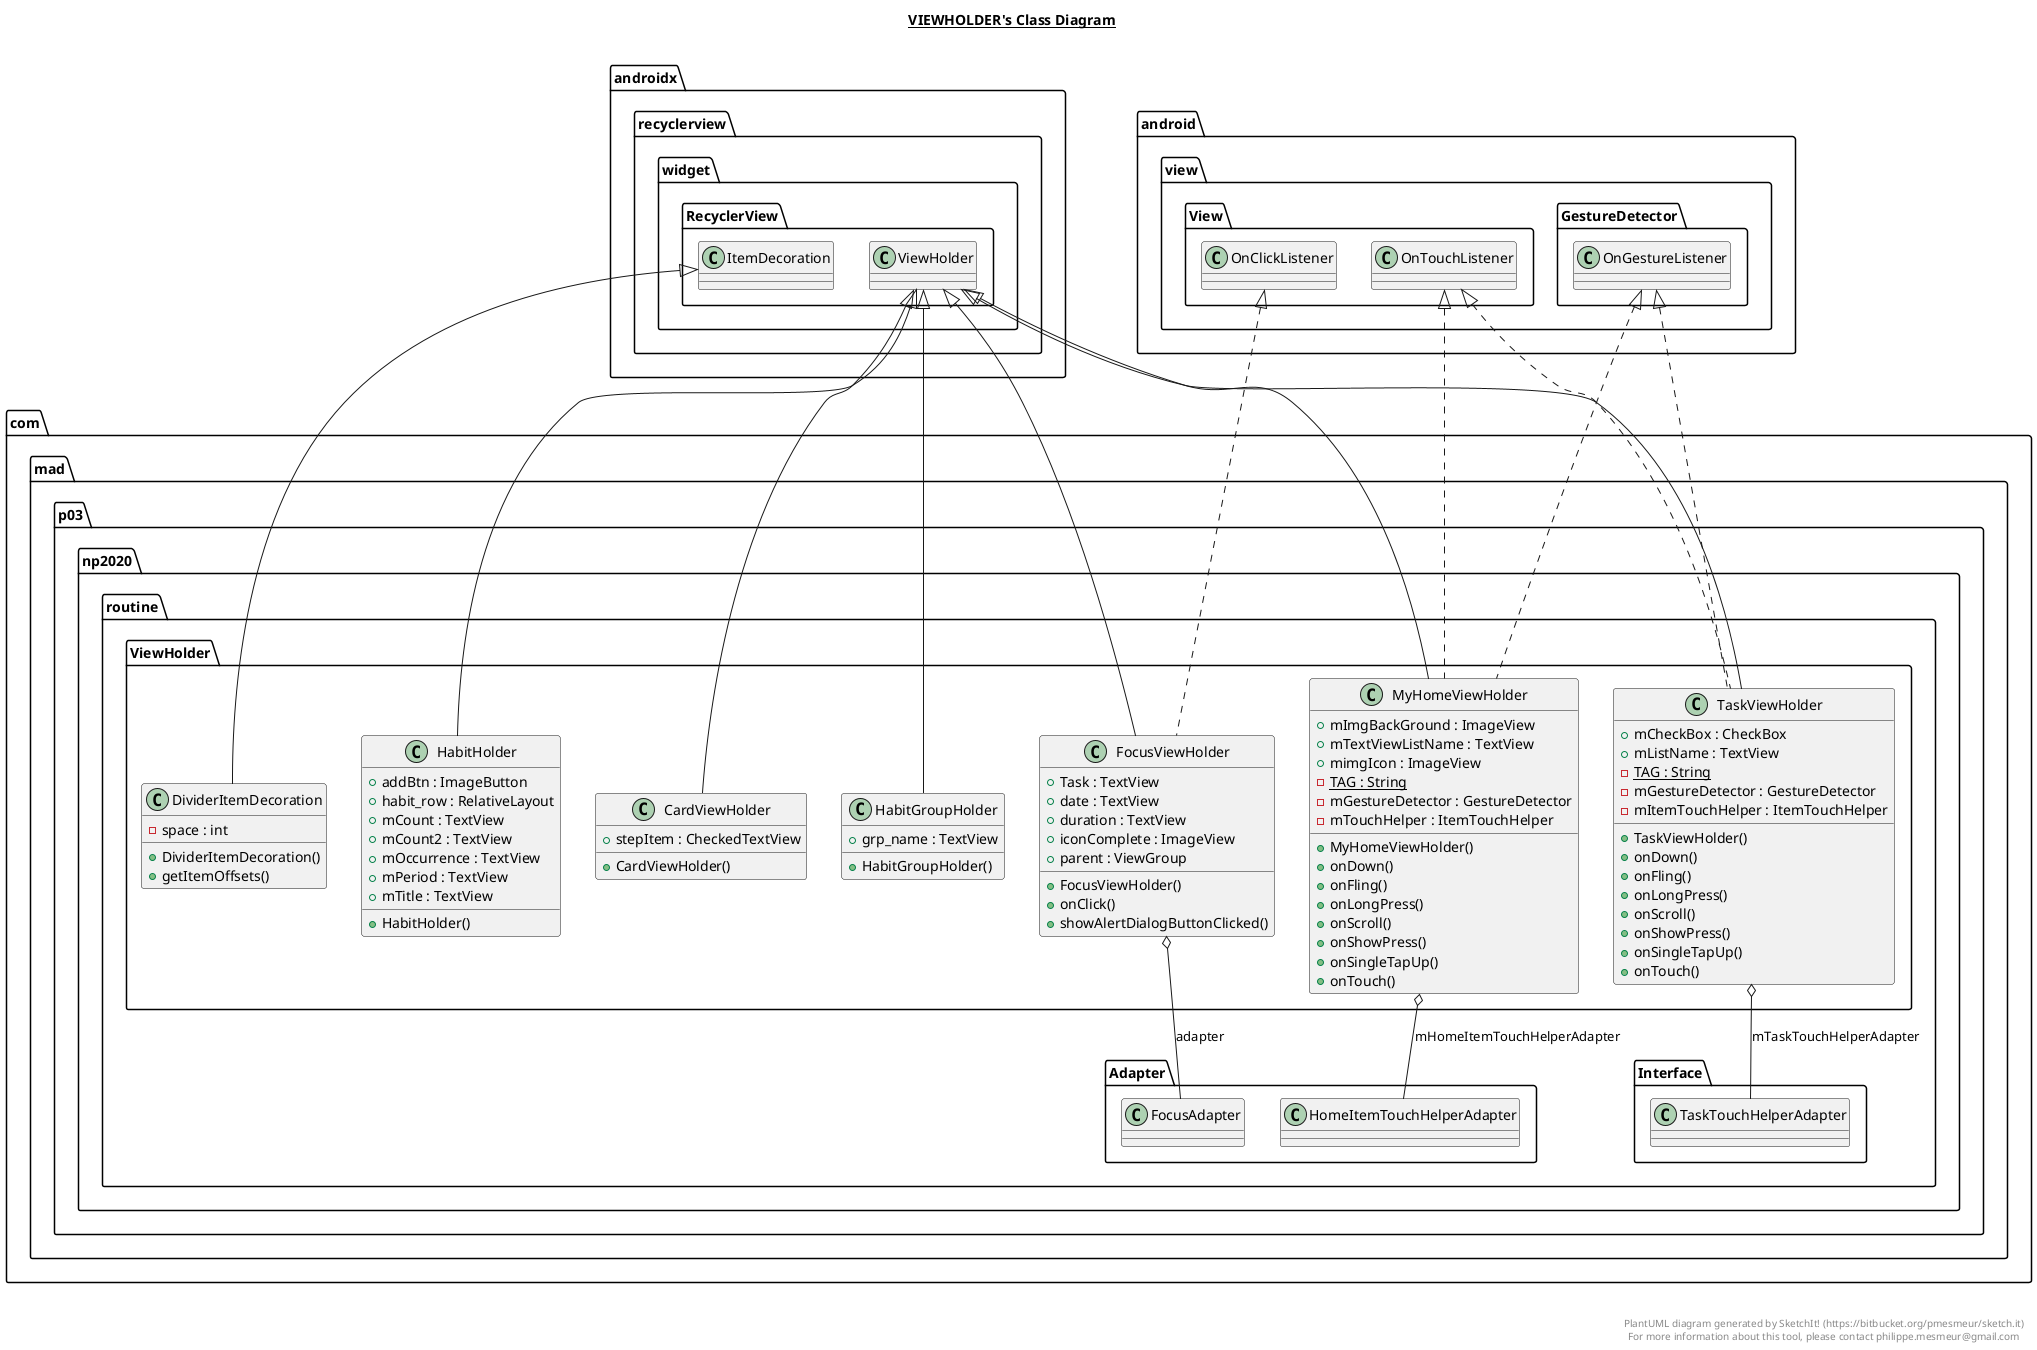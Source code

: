@startuml

title __VIEWHOLDER's Class Diagram__\n

  namespace com.mad.p03.np2020.routine {
    namespace ViewHolder {
      class com.mad.p03.np2020.routine.ViewHolder.CardViewHolder {
          + stepItem : CheckedTextView
          + CardViewHolder()
      }
    }
  }
  

  namespace com.mad.p03.np2020.routine {
    namespace ViewHolder {
      class com.mad.p03.np2020.routine.ViewHolder.DividerItemDecoration {
          - space : int
          + DividerItemDecoration()
          + getItemOffsets()
      }
    }
  }
  

  namespace com.mad.p03.np2020.routine {
    namespace ViewHolder {
      class com.mad.p03.np2020.routine.ViewHolder.FocusViewHolder {
          + Task : TextView
          + date : TextView
          + duration : TextView
          + iconComplete : ImageView
          + parent : ViewGroup
          + FocusViewHolder()
          + onClick()
          + showAlertDialogButtonClicked()
      }
    }
  }
  

  namespace com.mad.p03.np2020.routine {
    namespace ViewHolder {
      class com.mad.p03.np2020.routine.ViewHolder.HabitGroupHolder {
          + grp_name : TextView
          + HabitGroupHolder()
      }
    }
  }
  

  namespace com.mad.p03.np2020.routine {
    namespace ViewHolder {
      class com.mad.p03.np2020.routine.ViewHolder.HabitHolder {
          + addBtn : ImageButton
          + habit_row : RelativeLayout
          + mCount : TextView
          + mCount2 : TextView
          + mOccurrence : TextView
          + mPeriod : TextView
          + mTitle : TextView
          + HabitHolder()
      }
    }
  }
  

  namespace com.mad.p03.np2020.routine {
    namespace ViewHolder {
      class com.mad.p03.np2020.routine.ViewHolder.MyHomeViewHolder {
          + mImgBackGround : ImageView
          + mTextViewListName : TextView
          + mimgIcon : ImageView
          {static} - TAG : String
          - mGestureDetector : GestureDetector
          - mTouchHelper : ItemTouchHelper
          + MyHomeViewHolder()
          + onDown()
          + onFling()
          + onLongPress()
          + onScroll()
          + onShowPress()
          + onSingleTapUp()
          + onTouch()
      }
    }
  }
  

  namespace com.mad.p03.np2020.routine {
    namespace ViewHolder {
      class com.mad.p03.np2020.routine.ViewHolder.TaskViewHolder {
          + mCheckBox : CheckBox
          + mListName : TextView
          {static} - TAG : String
          - mGestureDetector : GestureDetector
          - mItemTouchHelper : ItemTouchHelper
          + TaskViewHolder()
          + onDown()
          + onFling()
          + onLongPress()
          + onScroll()
          + onShowPress()
          + onSingleTapUp()
          + onTouch()
      }
    }
  }
  

  com.mad.p03.np2020.routine.ViewHolder.CardViewHolder -up-|> androidx.recyclerview.widget.RecyclerView.ViewHolder
  com.mad.p03.np2020.routine.ViewHolder.DividerItemDecoration -up-|> androidx.recyclerview.widget.RecyclerView.ItemDecoration
  com.mad.p03.np2020.routine.ViewHolder.FocusViewHolder .up.|> android.view.View.OnClickListener
  com.mad.p03.np2020.routine.ViewHolder.FocusViewHolder -up-|> androidx.recyclerview.widget.RecyclerView.ViewHolder
  com.mad.p03.np2020.routine.ViewHolder.FocusViewHolder o-- com.mad.p03.np2020.routine.Adapter.FocusAdapter : adapter
  com.mad.p03.np2020.routine.ViewHolder.HabitGroupHolder -up-|> androidx.recyclerview.widget.RecyclerView.ViewHolder
  com.mad.p03.np2020.routine.ViewHolder.HabitHolder -up-|> androidx.recyclerview.widget.RecyclerView.ViewHolder
  com.mad.p03.np2020.routine.ViewHolder.MyHomeViewHolder .up.|> android.view.GestureDetector.OnGestureListener
  com.mad.p03.np2020.routine.ViewHolder.MyHomeViewHolder .up.|> android.view.View.OnTouchListener
  com.mad.p03.np2020.routine.ViewHolder.MyHomeViewHolder -up-|> androidx.recyclerview.widget.RecyclerView.ViewHolder
  com.mad.p03.np2020.routine.ViewHolder.MyHomeViewHolder o-- com.mad.p03.np2020.routine.Adapter.HomeItemTouchHelperAdapter : mHomeItemTouchHelperAdapter
  com.mad.p03.np2020.routine.ViewHolder.TaskViewHolder .up.|> android.view.GestureDetector.OnGestureListener
  com.mad.p03.np2020.routine.ViewHolder.TaskViewHolder .up.|> android.view.View.OnTouchListener
  com.mad.p03.np2020.routine.ViewHolder.TaskViewHolder -up-|> androidx.recyclerview.widget.RecyclerView.ViewHolder
  com.mad.p03.np2020.routine.ViewHolder.TaskViewHolder o-- com.mad.p03.np2020.routine.Interface.TaskTouchHelperAdapter : mTaskTouchHelperAdapter


right footer


PlantUML diagram generated by SketchIt! (https://bitbucket.org/pmesmeur/sketch.it)
For more information about this tool, please contact philippe.mesmeur@gmail.com
endfooter

@enduml
